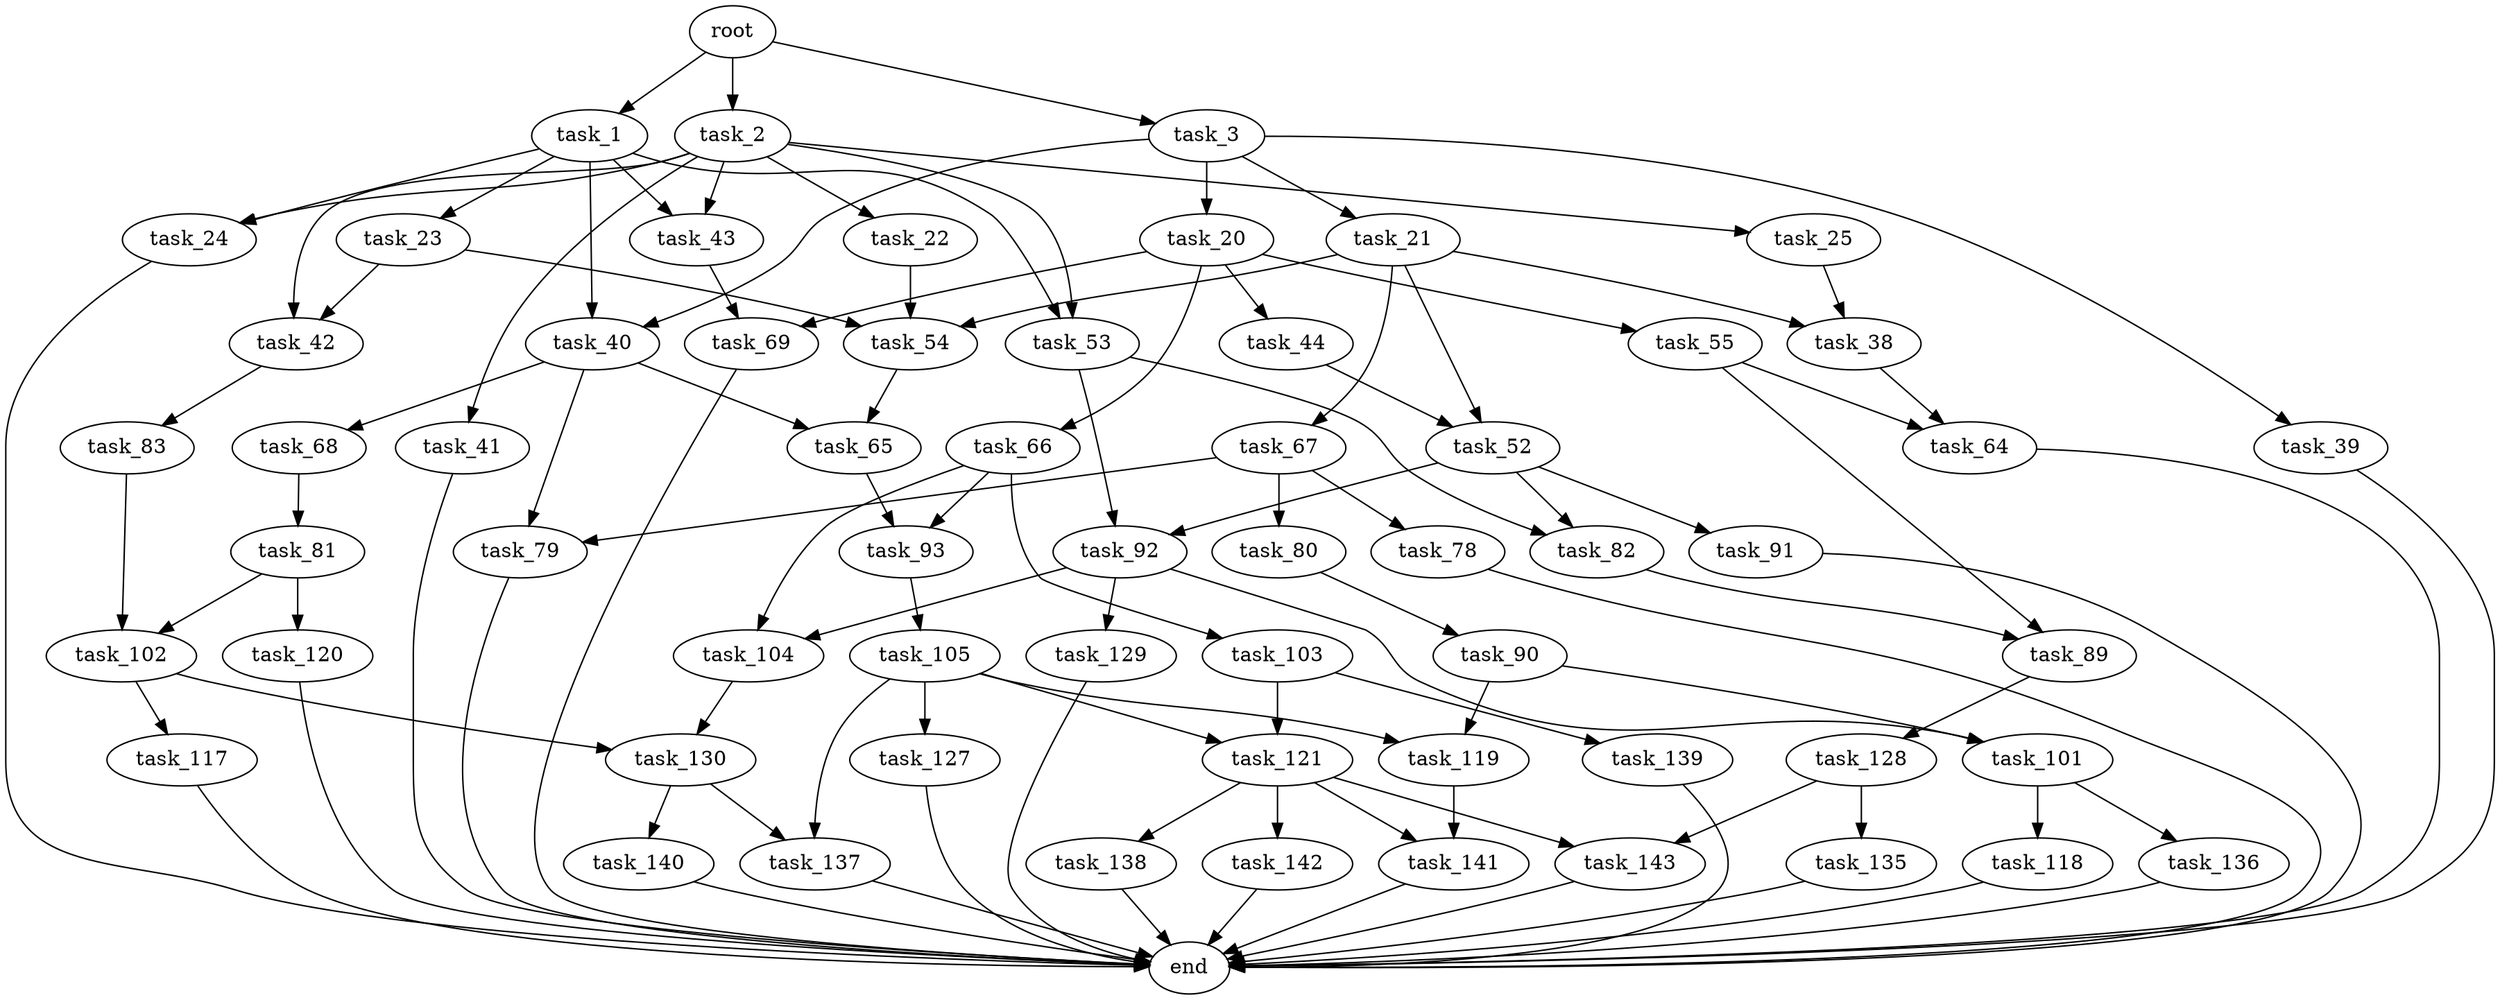 digraph G {
  root [size="0.000000"];
  task_1 [size="8589934592.000000"];
  task_2 [size="16400575338.000000"];
  task_3 [size="1073741824000.000000"];
  task_23 [size="8254661673.000000"];
  task_24 [size="15005829512.000000"];
  task_40 [size="1985802101.000000"];
  task_43 [size="105402692830.000000"];
  task_53 [size="38653402425.000000"];
  task_22 [size="190168526964.000000"];
  task_25 [size="120297842672.000000"];
  task_41 [size="28991029248.000000"];
  task_42 [size="8589934592.000000"];
  task_20 [size="864239869565.000000"];
  task_21 [size="1073741824000.000000"];
  task_39 [size="3577598099.000000"];
  task_44 [size="134217728000.000000"];
  task_55 [size="700300714.000000"];
  task_66 [size="42327187083.000000"];
  task_69 [size="4297240798.000000"];
  task_38 [size="231928233984.000000"];
  task_52 [size="16545785162.000000"];
  task_54 [size="549755813888.000000"];
  task_67 [size="1920121914.000000"];
  end [size="0.000000"];
  task_64 [size="18455304130.000000"];
  task_65 [size="76929976868.000000"];
  task_68 [size="96352114448.000000"];
  task_79 [size="30690826016.000000"];
  task_83 [size="549755813888.000000"];
  task_82 [size="8589934592.000000"];
  task_91 [size="231928233984.000000"];
  task_92 [size="231928233984.000000"];
  task_89 [size="231928233984.000000"];
  task_93 [size="1072604104339.000000"];
  task_103 [size="3156748314.000000"];
  task_104 [size="687169011.000000"];
  task_78 [size="8589934592.000000"];
  task_80 [size="8589934592.000000"];
  task_81 [size="782757789696.000000"];
  task_90 [size="549755813888.000000"];
  task_102 [size="126583508694.000000"];
  task_120 [size="22323605882.000000"];
  task_128 [size="65042384665.000000"];
  task_101 [size="728296320.000000"];
  task_119 [size="68719476736.000000"];
  task_129 [size="549755813888.000000"];
  task_105 [size="28991029248.000000"];
  task_118 [size="205408677960.000000"];
  task_136 [size="34774084543.000000"];
  task_117 [size="21903724618.000000"];
  task_130 [size="2410174520.000000"];
  task_121 [size="465629098696.000000"];
  task_139 [size="1073741824000.000000"];
  task_127 [size="29268678646.000000"];
  task_137 [size="1073741824000.000000"];
  task_141 [size="45951066772.000000"];
  task_138 [size="28991029248.000000"];
  task_142 [size="8589934592.000000"];
  task_143 [size="23559930088.000000"];
  task_135 [size="68719476736.000000"];
  task_140 [size="28991029248.000000"];

  root -> task_1 [size="1.000000"];
  root -> task_2 [size="1.000000"];
  root -> task_3 [size="1.000000"];
  task_1 -> task_23 [size="33554432.000000"];
  task_1 -> task_24 [size="33554432.000000"];
  task_1 -> task_40 [size="33554432.000000"];
  task_1 -> task_43 [size="33554432.000000"];
  task_1 -> task_53 [size="33554432.000000"];
  task_2 -> task_22 [size="301989888.000000"];
  task_2 -> task_24 [size="301989888.000000"];
  task_2 -> task_25 [size="301989888.000000"];
  task_2 -> task_41 [size="301989888.000000"];
  task_2 -> task_42 [size="301989888.000000"];
  task_2 -> task_43 [size="301989888.000000"];
  task_2 -> task_53 [size="301989888.000000"];
  task_3 -> task_20 [size="838860800.000000"];
  task_3 -> task_21 [size="838860800.000000"];
  task_3 -> task_39 [size="838860800.000000"];
  task_3 -> task_40 [size="838860800.000000"];
  task_23 -> task_42 [size="679477248.000000"];
  task_23 -> task_54 [size="679477248.000000"];
  task_24 -> end [size="1.000000"];
  task_40 -> task_65 [size="33554432.000000"];
  task_40 -> task_68 [size="33554432.000000"];
  task_40 -> task_79 [size="33554432.000000"];
  task_43 -> task_69 [size="75497472.000000"];
  task_53 -> task_82 [size="838860800.000000"];
  task_53 -> task_92 [size="838860800.000000"];
  task_22 -> task_54 [size="134217728.000000"];
  task_25 -> task_38 [size="209715200.000000"];
  task_41 -> end [size="1.000000"];
  task_42 -> task_83 [size="33554432.000000"];
  task_20 -> task_44 [size="679477248.000000"];
  task_20 -> task_55 [size="679477248.000000"];
  task_20 -> task_66 [size="679477248.000000"];
  task_20 -> task_69 [size="679477248.000000"];
  task_21 -> task_38 [size="838860800.000000"];
  task_21 -> task_52 [size="838860800.000000"];
  task_21 -> task_54 [size="838860800.000000"];
  task_21 -> task_67 [size="838860800.000000"];
  task_39 -> end [size="1.000000"];
  task_44 -> task_52 [size="209715200.000000"];
  task_55 -> task_64 [size="75497472.000000"];
  task_55 -> task_89 [size="75497472.000000"];
  task_66 -> task_93 [size="679477248.000000"];
  task_66 -> task_103 [size="679477248.000000"];
  task_66 -> task_104 [size="679477248.000000"];
  task_69 -> end [size="1.000000"];
  task_38 -> task_64 [size="301989888.000000"];
  task_52 -> task_82 [size="838860800.000000"];
  task_52 -> task_91 [size="838860800.000000"];
  task_52 -> task_92 [size="838860800.000000"];
  task_54 -> task_65 [size="536870912.000000"];
  task_67 -> task_78 [size="134217728.000000"];
  task_67 -> task_79 [size="134217728.000000"];
  task_67 -> task_80 [size="134217728.000000"];
  task_64 -> end [size="1.000000"];
  task_65 -> task_93 [size="75497472.000000"];
  task_68 -> task_81 [size="209715200.000000"];
  task_79 -> end [size="1.000000"];
  task_83 -> task_102 [size="536870912.000000"];
  task_82 -> task_89 [size="33554432.000000"];
  task_91 -> end [size="1.000000"];
  task_92 -> task_101 [size="301989888.000000"];
  task_92 -> task_104 [size="301989888.000000"];
  task_92 -> task_129 [size="301989888.000000"];
  task_89 -> task_128 [size="301989888.000000"];
  task_93 -> task_105 [size="838860800.000000"];
  task_103 -> task_121 [size="75497472.000000"];
  task_103 -> task_139 [size="75497472.000000"];
  task_104 -> task_130 [size="33554432.000000"];
  task_78 -> end [size="1.000000"];
  task_80 -> task_90 [size="33554432.000000"];
  task_81 -> task_102 [size="679477248.000000"];
  task_81 -> task_120 [size="679477248.000000"];
  task_90 -> task_101 [size="536870912.000000"];
  task_90 -> task_119 [size="536870912.000000"];
  task_102 -> task_117 [size="209715200.000000"];
  task_102 -> task_130 [size="209715200.000000"];
  task_120 -> end [size="1.000000"];
  task_128 -> task_135 [size="75497472.000000"];
  task_128 -> task_143 [size="75497472.000000"];
  task_101 -> task_118 [size="33554432.000000"];
  task_101 -> task_136 [size="33554432.000000"];
  task_119 -> task_141 [size="134217728.000000"];
  task_129 -> end [size="1.000000"];
  task_105 -> task_119 [size="75497472.000000"];
  task_105 -> task_121 [size="75497472.000000"];
  task_105 -> task_127 [size="75497472.000000"];
  task_105 -> task_137 [size="75497472.000000"];
  task_118 -> end [size="1.000000"];
  task_136 -> end [size="1.000000"];
  task_117 -> end [size="1.000000"];
  task_130 -> task_137 [size="134217728.000000"];
  task_130 -> task_140 [size="134217728.000000"];
  task_121 -> task_138 [size="679477248.000000"];
  task_121 -> task_141 [size="679477248.000000"];
  task_121 -> task_142 [size="679477248.000000"];
  task_121 -> task_143 [size="679477248.000000"];
  task_139 -> end [size="1.000000"];
  task_127 -> end [size="1.000000"];
  task_137 -> end [size="1.000000"];
  task_141 -> end [size="1.000000"];
  task_138 -> end [size="1.000000"];
  task_142 -> end [size="1.000000"];
  task_143 -> end [size="1.000000"];
  task_135 -> end [size="1.000000"];
  task_140 -> end [size="1.000000"];
}
